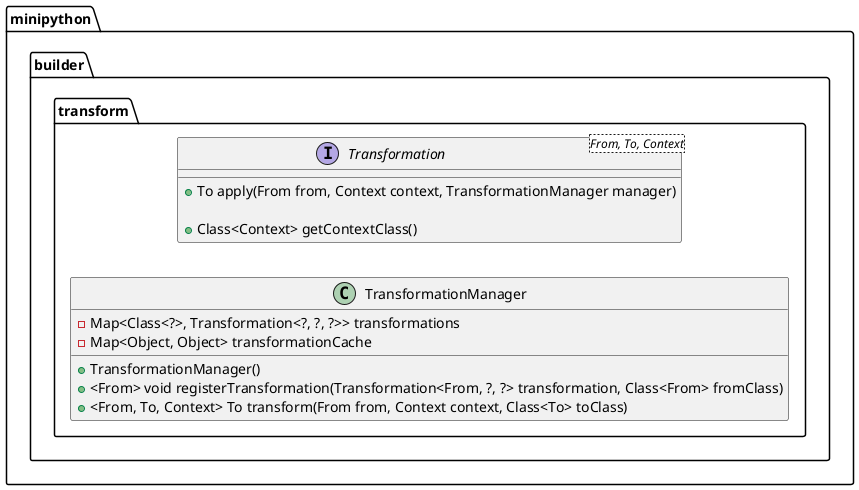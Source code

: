 @startuml

left to right direction

package minipython.builder.transform {
    interface Transformation<From, To, Context> {
        +To apply(From from, Context context, TransformationManager manager)

        +Class<Context> getContextClass()
    }

    class TransformationManager {
        -Map<Class<?>, Transformation<?, ?, ?>> transformations
        -Map<Object, Object> transformationCache

        +TransformationManager()
        +<From> void registerTransformation(Transformation<From, ?, ?> transformation, Class<From> fromClass)
        +<From, To, Context> To transform(From from, Context context, Class<To> toClass)
    }
}

@enduml
